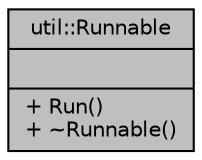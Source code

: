 digraph "util::Runnable"
{
  bgcolor="transparent";
  edge [fontname="Helvetica",fontsize="10",labelfontname="Helvetica",labelfontsize="10"];
  node [fontname="Helvetica",fontsize="10",shape=record];
  Node1 [label="{util::Runnable\n||+ Run()\l+ ~Runnable()\l}",height=0.2,width=0.4,color="black", fillcolor="grey75", style="filled" fontcolor="black"];
}
